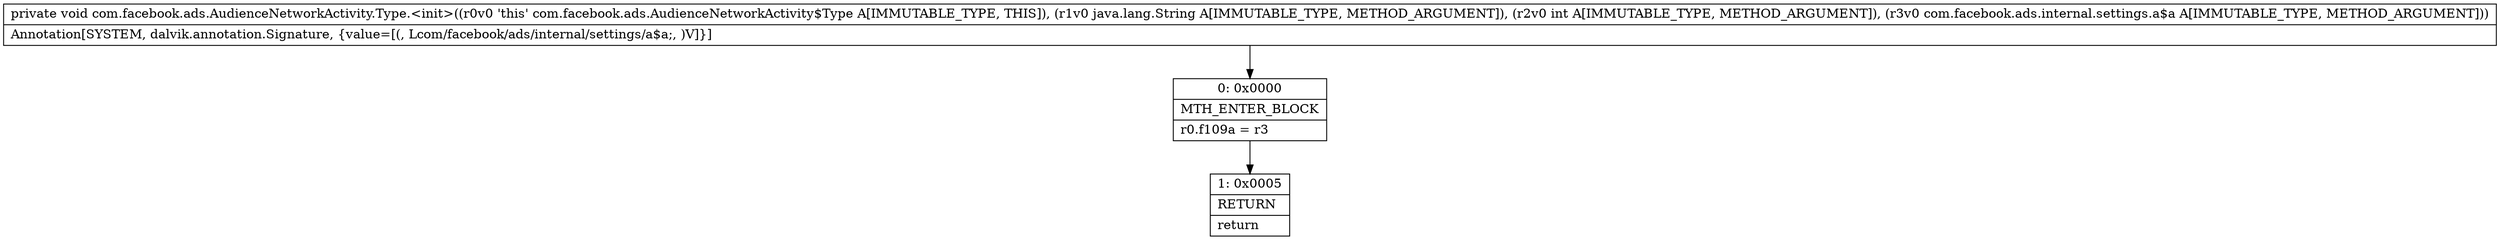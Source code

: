 digraph "CFG forcom.facebook.ads.AudienceNetworkActivity.Type.\<init\>(Ljava\/lang\/String;ILcom\/facebook\/ads\/internal\/settings\/a$a;)V" {
Node_0 [shape=record,label="{0\:\ 0x0000|MTH_ENTER_BLOCK\l|r0.f109a = r3\l}"];
Node_1 [shape=record,label="{1\:\ 0x0005|RETURN\l|return\l}"];
MethodNode[shape=record,label="{private void com.facebook.ads.AudienceNetworkActivity.Type.\<init\>((r0v0 'this' com.facebook.ads.AudienceNetworkActivity$Type A[IMMUTABLE_TYPE, THIS]), (r1v0 java.lang.String A[IMMUTABLE_TYPE, METHOD_ARGUMENT]), (r2v0 int A[IMMUTABLE_TYPE, METHOD_ARGUMENT]), (r3v0 com.facebook.ads.internal.settings.a$a A[IMMUTABLE_TYPE, METHOD_ARGUMENT]))  | Annotation[SYSTEM, dalvik.annotation.Signature, \{value=[(, Lcom\/facebook\/ads\/internal\/settings\/a$a;, )V]\}]\l}"];
MethodNode -> Node_0;
Node_0 -> Node_1;
}

